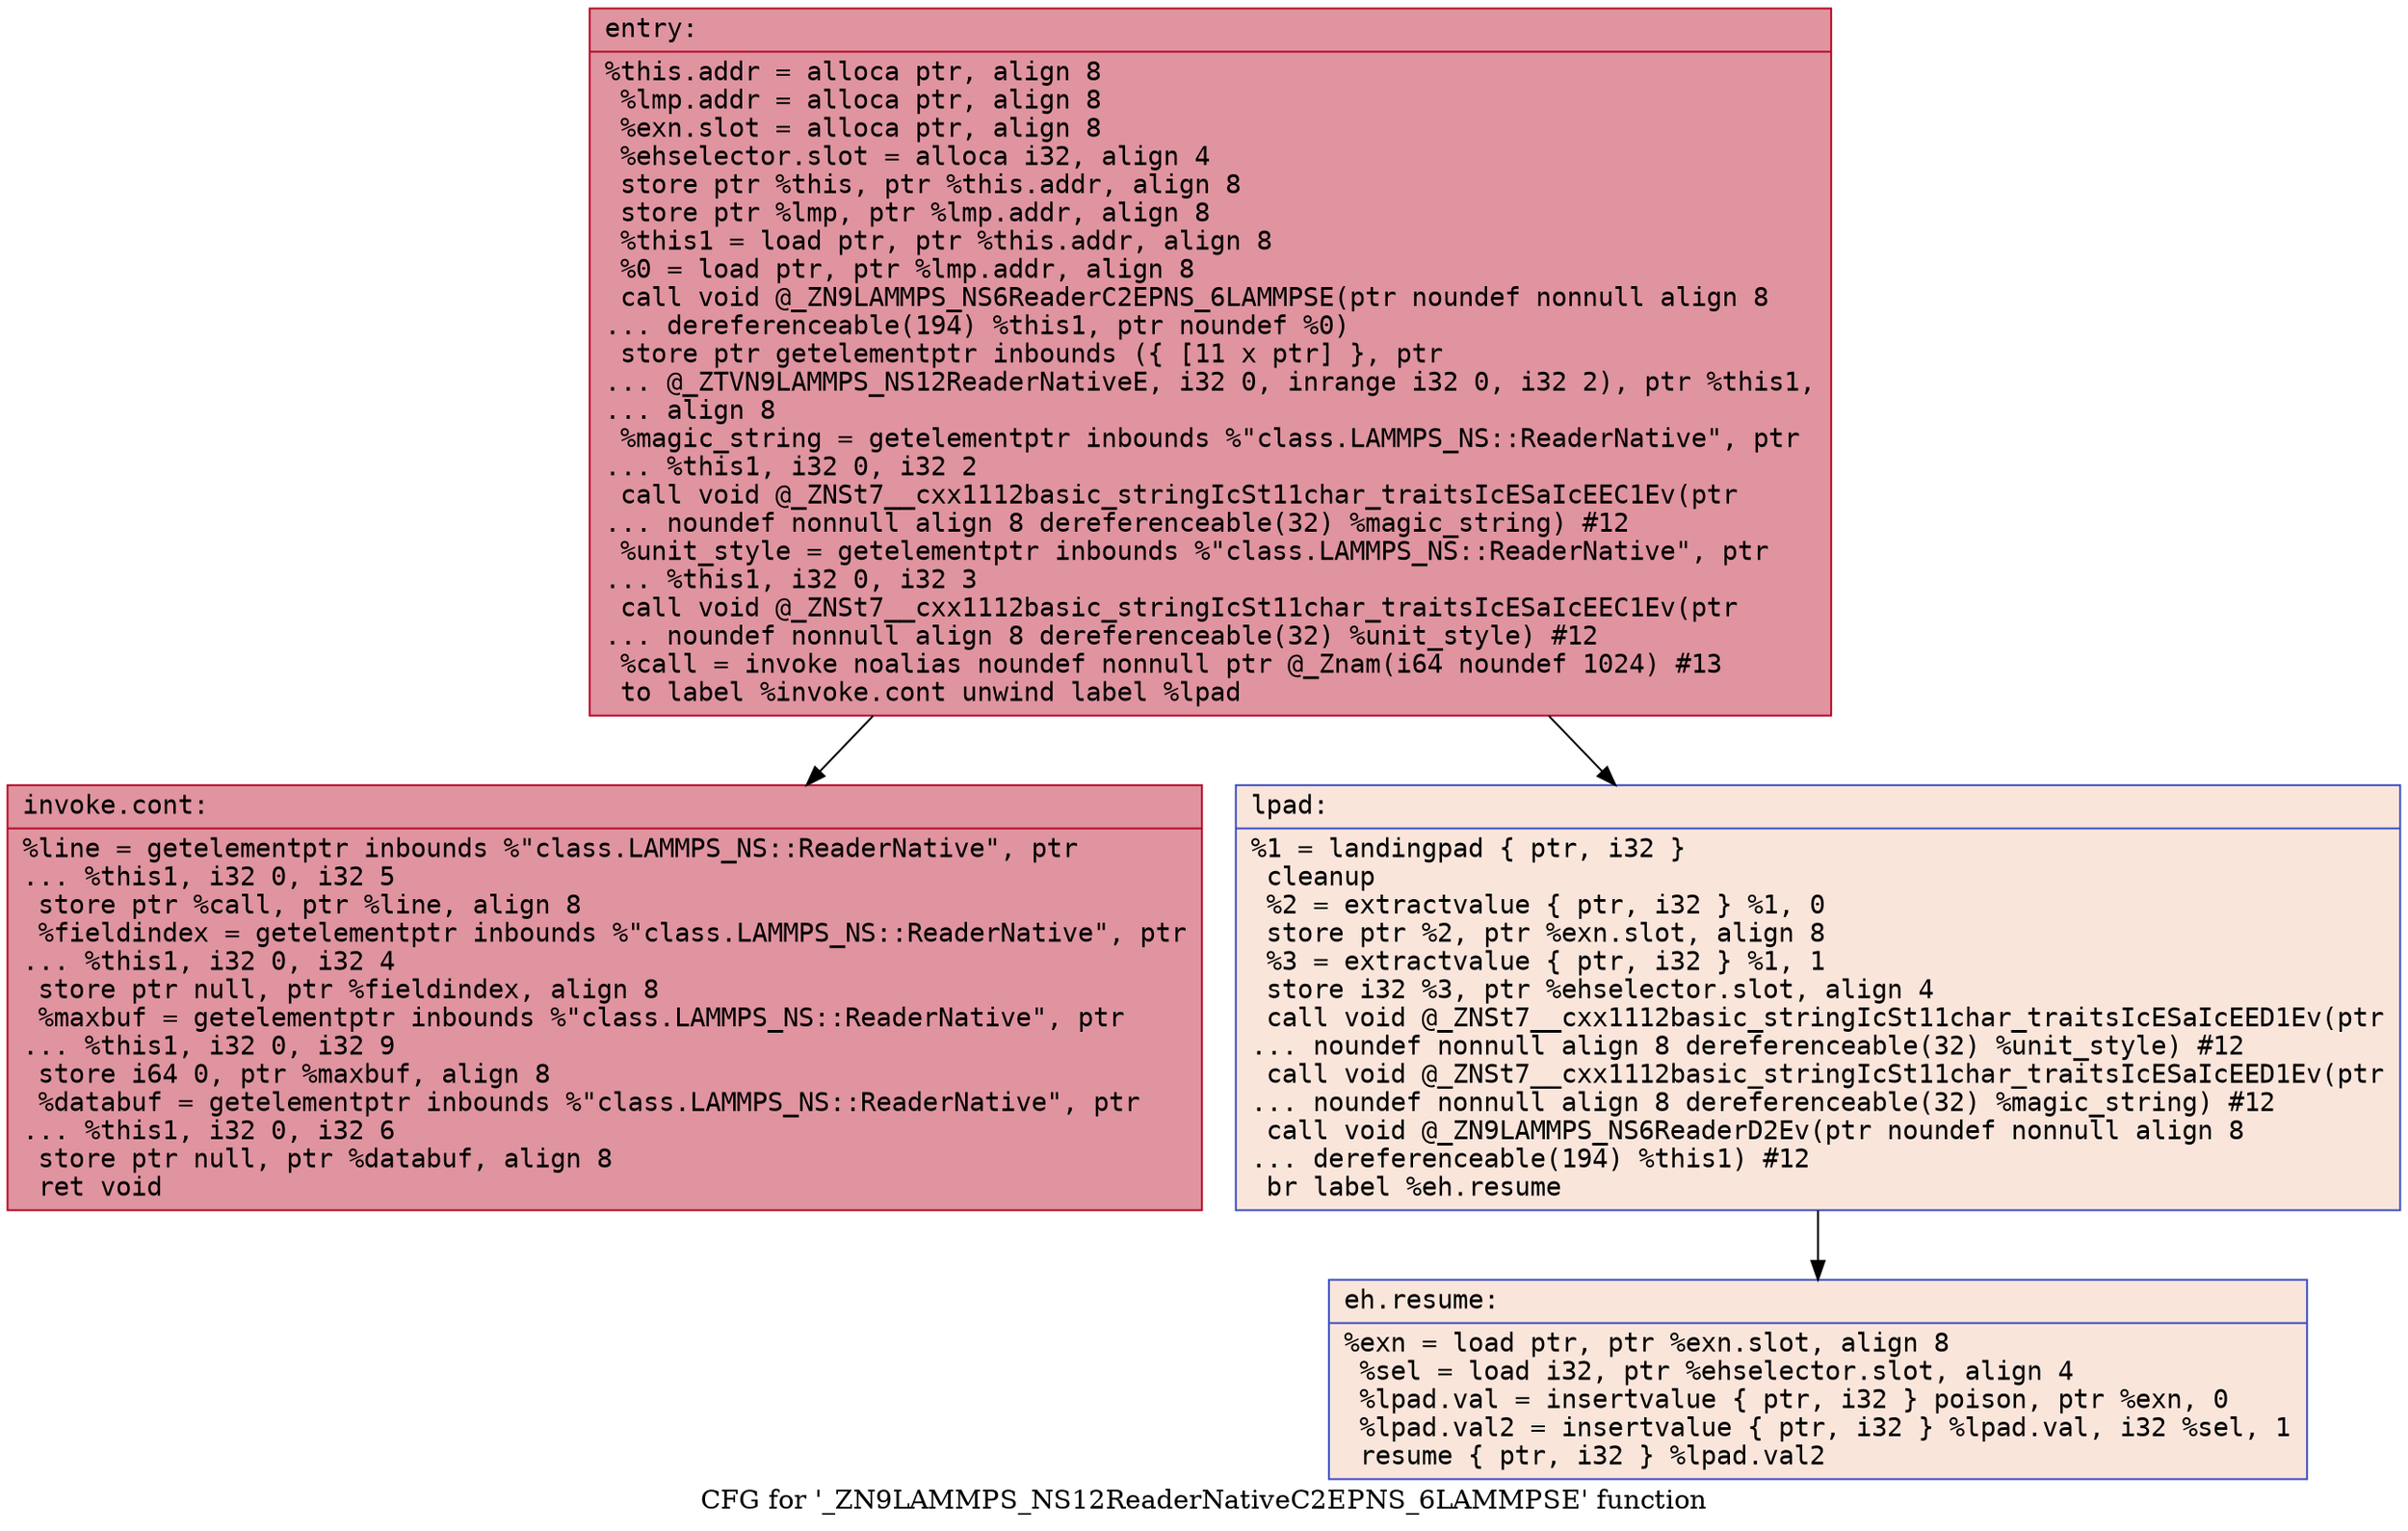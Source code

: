 digraph "CFG for '_ZN9LAMMPS_NS12ReaderNativeC2EPNS_6LAMMPSE' function" {
	label="CFG for '_ZN9LAMMPS_NS12ReaderNativeC2EPNS_6LAMMPSE' function";

	Node0x55e98da15960 [shape=record,color="#b70d28ff", style=filled, fillcolor="#b70d2870" fontname="Courier",label="{entry:\l|  %this.addr = alloca ptr, align 8\l  %lmp.addr = alloca ptr, align 8\l  %exn.slot = alloca ptr, align 8\l  %ehselector.slot = alloca i32, align 4\l  store ptr %this, ptr %this.addr, align 8\l  store ptr %lmp, ptr %lmp.addr, align 8\l  %this1 = load ptr, ptr %this.addr, align 8\l  %0 = load ptr, ptr %lmp.addr, align 8\l  call void @_ZN9LAMMPS_NS6ReaderC2EPNS_6LAMMPSE(ptr noundef nonnull align 8\l... dereferenceable(194) %this1, ptr noundef %0)\l  store ptr getelementptr inbounds (\{ [11 x ptr] \}, ptr\l... @_ZTVN9LAMMPS_NS12ReaderNativeE, i32 0, inrange i32 0, i32 2), ptr %this1,\l... align 8\l  %magic_string = getelementptr inbounds %\"class.LAMMPS_NS::ReaderNative\", ptr\l... %this1, i32 0, i32 2\l  call void @_ZNSt7__cxx1112basic_stringIcSt11char_traitsIcESaIcEEC1Ev(ptr\l... noundef nonnull align 8 dereferenceable(32) %magic_string) #12\l  %unit_style = getelementptr inbounds %\"class.LAMMPS_NS::ReaderNative\", ptr\l... %this1, i32 0, i32 3\l  call void @_ZNSt7__cxx1112basic_stringIcSt11char_traitsIcESaIcEEC1Ev(ptr\l... noundef nonnull align 8 dereferenceable(32) %unit_style) #12\l  %call = invoke noalias noundef nonnull ptr @_Znam(i64 noundef 1024) #13\l          to label %invoke.cont unwind label %lpad\l}"];
	Node0x55e98da15960 -> Node0x55e98da17ef0[tooltip="entry -> invoke.cont\nProbability 100.00%" ];
	Node0x55e98da15960 -> Node0x55e98da184b0[tooltip="entry -> lpad\nProbability 0.00%" ];
	Node0x55e98da17ef0 [shape=record,color="#b70d28ff", style=filled, fillcolor="#b70d2870" fontname="Courier",label="{invoke.cont:\l|  %line = getelementptr inbounds %\"class.LAMMPS_NS::ReaderNative\", ptr\l... %this1, i32 0, i32 5\l  store ptr %call, ptr %line, align 8\l  %fieldindex = getelementptr inbounds %\"class.LAMMPS_NS::ReaderNative\", ptr\l... %this1, i32 0, i32 4\l  store ptr null, ptr %fieldindex, align 8\l  %maxbuf = getelementptr inbounds %\"class.LAMMPS_NS::ReaderNative\", ptr\l... %this1, i32 0, i32 9\l  store i64 0, ptr %maxbuf, align 8\l  %databuf = getelementptr inbounds %\"class.LAMMPS_NS::ReaderNative\", ptr\l... %this1, i32 0, i32 6\l  store ptr null, ptr %databuf, align 8\l  ret void\l}"];
	Node0x55e98da184b0 [shape=record,color="#3d50c3ff", style=filled, fillcolor="#f4c5ad70" fontname="Courier",label="{lpad:\l|  %1 = landingpad \{ ptr, i32 \}\l          cleanup\l  %2 = extractvalue \{ ptr, i32 \} %1, 0\l  store ptr %2, ptr %exn.slot, align 8\l  %3 = extractvalue \{ ptr, i32 \} %1, 1\l  store i32 %3, ptr %ehselector.slot, align 4\l  call void @_ZNSt7__cxx1112basic_stringIcSt11char_traitsIcESaIcEED1Ev(ptr\l... noundef nonnull align 8 dereferenceable(32) %unit_style) #12\l  call void @_ZNSt7__cxx1112basic_stringIcSt11char_traitsIcESaIcEED1Ev(ptr\l... noundef nonnull align 8 dereferenceable(32) %magic_string) #12\l  call void @_ZN9LAMMPS_NS6ReaderD2Ev(ptr noundef nonnull align 8\l... dereferenceable(194) %this1) #12\l  br label %eh.resume\l}"];
	Node0x55e98da184b0 -> Node0x55e98da19800[tooltip="lpad -> eh.resume\nProbability 100.00%" ];
	Node0x55e98da19800 [shape=record,color="#3d50c3ff", style=filled, fillcolor="#f4c5ad70" fontname="Courier",label="{eh.resume:\l|  %exn = load ptr, ptr %exn.slot, align 8\l  %sel = load i32, ptr %ehselector.slot, align 4\l  %lpad.val = insertvalue \{ ptr, i32 \} poison, ptr %exn, 0\l  %lpad.val2 = insertvalue \{ ptr, i32 \} %lpad.val, i32 %sel, 1\l  resume \{ ptr, i32 \} %lpad.val2\l}"];
}

